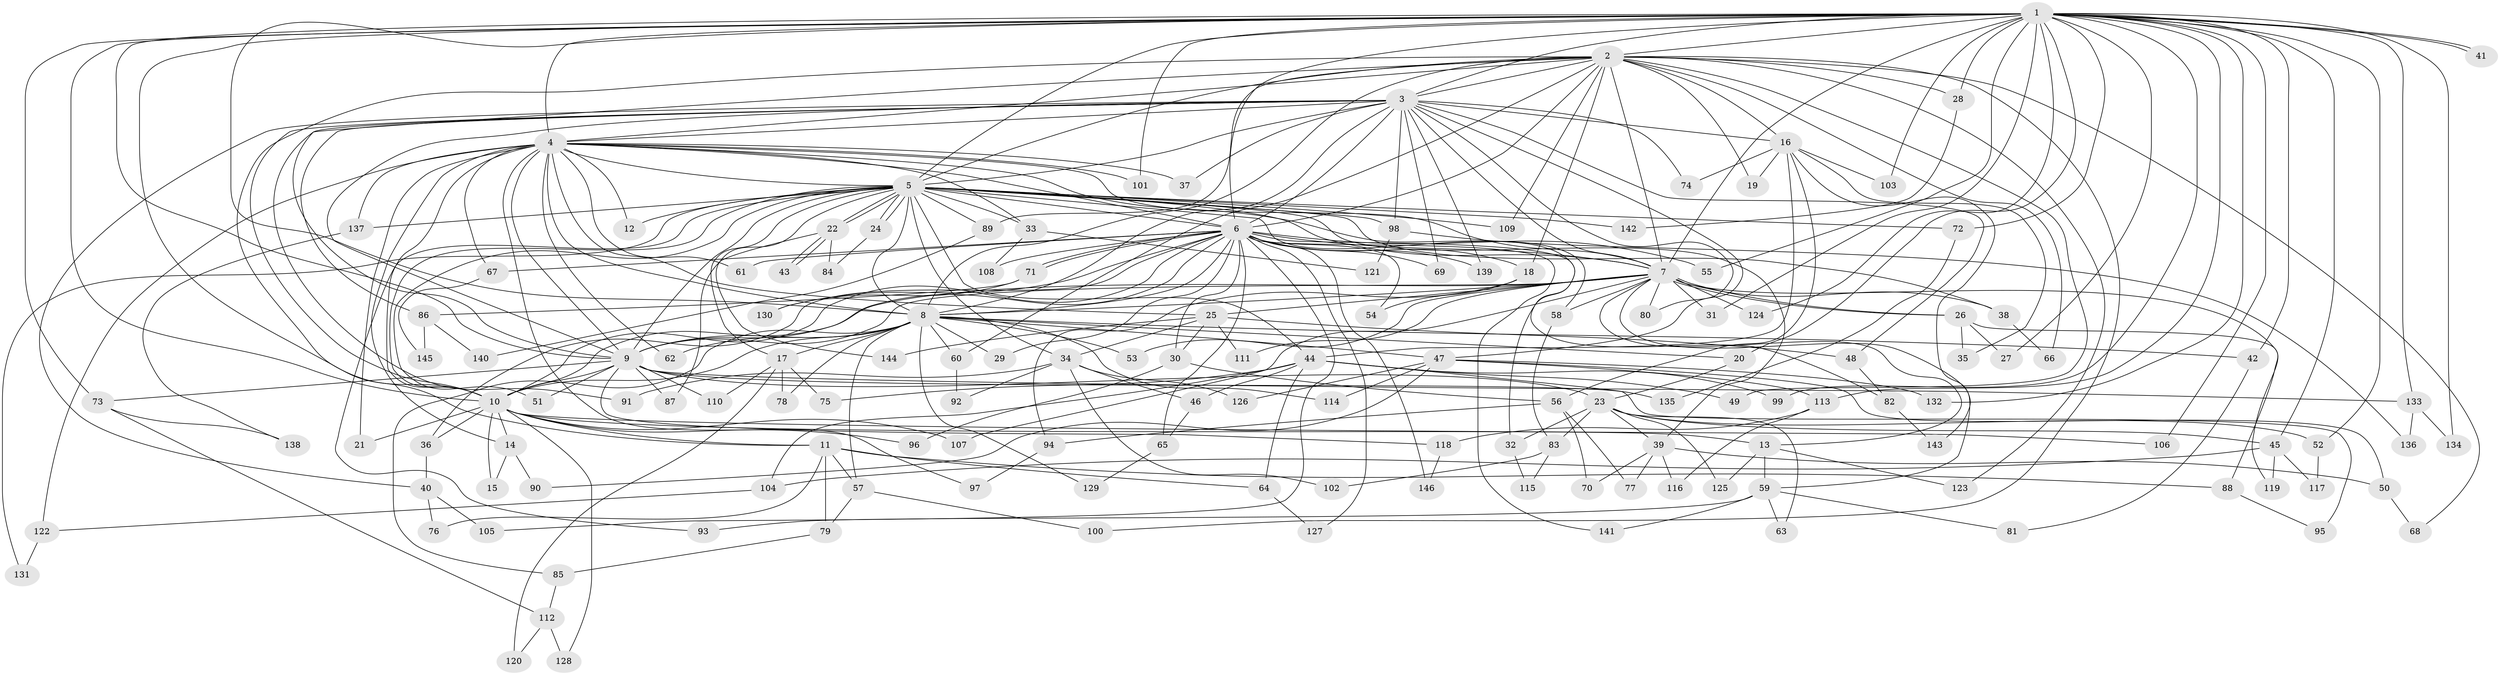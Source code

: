 // coarse degree distribution, {31: 0.009174311926605505, 20: 0.01834862385321101, 26: 0.027522935779816515, 18: 0.009174311926605505, 30: 0.009174311926605505, 16: 0.009174311926605505, 19: 0.009174311926605505, 8: 0.01834862385321101, 2: 0.47706422018348627, 5: 0.03669724770642202, 1: 0.01834862385321101, 6: 0.027522935779816515, 3: 0.21100917431192662, 4: 0.09174311926605505, 10: 0.01834862385321101, 7: 0.009174311926605505}
// Generated by graph-tools (version 1.1) at 2025/41/03/06/25 10:41:36]
// undirected, 146 vertices, 317 edges
graph export_dot {
graph [start="1"]
  node [color=gray90,style=filled];
  1;
  2;
  3;
  4;
  5;
  6;
  7;
  8;
  9;
  10;
  11;
  12;
  13;
  14;
  15;
  16;
  17;
  18;
  19;
  20;
  21;
  22;
  23;
  24;
  25;
  26;
  27;
  28;
  29;
  30;
  31;
  32;
  33;
  34;
  35;
  36;
  37;
  38;
  39;
  40;
  41;
  42;
  43;
  44;
  45;
  46;
  47;
  48;
  49;
  50;
  51;
  52;
  53;
  54;
  55;
  56;
  57;
  58;
  59;
  60;
  61;
  62;
  63;
  64;
  65;
  66;
  67;
  68;
  69;
  70;
  71;
  72;
  73;
  74;
  75;
  76;
  77;
  78;
  79;
  80;
  81;
  82;
  83;
  84;
  85;
  86;
  87;
  88;
  89;
  90;
  91;
  92;
  93;
  94;
  95;
  96;
  97;
  98;
  99;
  100;
  101;
  102;
  103;
  104;
  105;
  106;
  107;
  108;
  109;
  110;
  111;
  112;
  113;
  114;
  115;
  116;
  117;
  118;
  119;
  120;
  121;
  122;
  123;
  124;
  125;
  126;
  127;
  128;
  129;
  130;
  131;
  132;
  133;
  134;
  135;
  136;
  137;
  138;
  139;
  140;
  141;
  142;
  143;
  144;
  145;
  146;
  1 -- 2;
  1 -- 3;
  1 -- 4;
  1 -- 5;
  1 -- 6;
  1 -- 7;
  1 -- 8;
  1 -- 9;
  1 -- 10;
  1 -- 11;
  1 -- 20;
  1 -- 27;
  1 -- 28;
  1 -- 31;
  1 -- 41;
  1 -- 41;
  1 -- 42;
  1 -- 45;
  1 -- 52;
  1 -- 55;
  1 -- 72;
  1 -- 73;
  1 -- 99;
  1 -- 101;
  1 -- 103;
  1 -- 106;
  1 -- 113;
  1 -- 124;
  1 -- 132;
  1 -- 133;
  1 -- 134;
  2 -- 3;
  2 -- 4;
  2 -- 5;
  2 -- 6;
  2 -- 7;
  2 -- 8;
  2 -- 9;
  2 -- 10;
  2 -- 16;
  2 -- 18;
  2 -- 19;
  2 -- 28;
  2 -- 49;
  2 -- 60;
  2 -- 66;
  2 -- 68;
  2 -- 89;
  2 -- 100;
  2 -- 109;
  2 -- 123;
  3 -- 4;
  3 -- 5;
  3 -- 6;
  3 -- 7;
  3 -- 8;
  3 -- 9;
  3 -- 10;
  3 -- 16;
  3 -- 37;
  3 -- 40;
  3 -- 47;
  3 -- 48;
  3 -- 69;
  3 -- 74;
  3 -- 80;
  3 -- 86;
  3 -- 91;
  3 -- 98;
  3 -- 139;
  4 -- 5;
  4 -- 6;
  4 -- 7;
  4 -- 8;
  4 -- 9;
  4 -- 10;
  4 -- 12;
  4 -- 14;
  4 -- 21;
  4 -- 25;
  4 -- 33;
  4 -- 37;
  4 -- 58;
  4 -- 61;
  4 -- 62;
  4 -- 67;
  4 -- 97;
  4 -- 101;
  4 -- 122;
  4 -- 137;
  5 -- 6;
  5 -- 7;
  5 -- 8;
  5 -- 9;
  5 -- 10;
  5 -- 12;
  5 -- 17;
  5 -- 22;
  5 -- 22;
  5 -- 24;
  5 -- 24;
  5 -- 32;
  5 -- 33;
  5 -- 34;
  5 -- 38;
  5 -- 39;
  5 -- 44;
  5 -- 51;
  5 -- 72;
  5 -- 89;
  5 -- 93;
  5 -- 98;
  5 -- 109;
  5 -- 131;
  5 -- 137;
  5 -- 142;
  5 -- 144;
  6 -- 7;
  6 -- 8;
  6 -- 9;
  6 -- 10;
  6 -- 18;
  6 -- 29;
  6 -- 30;
  6 -- 36;
  6 -- 54;
  6 -- 55;
  6 -- 61;
  6 -- 65;
  6 -- 67;
  6 -- 69;
  6 -- 71;
  6 -- 71;
  6 -- 82;
  6 -- 105;
  6 -- 108;
  6 -- 127;
  6 -- 130;
  6 -- 139;
  6 -- 141;
  6 -- 146;
  7 -- 8;
  7 -- 9;
  7 -- 10;
  7 -- 13;
  7 -- 25;
  7 -- 26;
  7 -- 26;
  7 -- 31;
  7 -- 38;
  7 -- 53;
  7 -- 58;
  7 -- 59;
  7 -- 80;
  7 -- 88;
  7 -- 107;
  7 -- 111;
  7 -- 124;
  8 -- 9;
  8 -- 10;
  8 -- 17;
  8 -- 20;
  8 -- 29;
  8 -- 42;
  8 -- 47;
  8 -- 53;
  8 -- 57;
  8 -- 60;
  8 -- 62;
  8 -- 78;
  8 -- 85;
  8 -- 114;
  8 -- 129;
  9 -- 10;
  9 -- 23;
  9 -- 51;
  9 -- 73;
  9 -- 87;
  9 -- 110;
  9 -- 118;
  9 -- 133;
  9 -- 135;
  10 -- 11;
  10 -- 13;
  10 -- 14;
  10 -- 15;
  10 -- 21;
  10 -- 36;
  10 -- 96;
  10 -- 106;
  10 -- 107;
  10 -- 128;
  11 -- 57;
  11 -- 64;
  11 -- 76;
  11 -- 79;
  11 -- 88;
  13 -- 59;
  13 -- 123;
  13 -- 125;
  14 -- 15;
  14 -- 90;
  16 -- 19;
  16 -- 35;
  16 -- 44;
  16 -- 56;
  16 -- 74;
  16 -- 103;
  16 -- 143;
  17 -- 75;
  17 -- 78;
  17 -- 110;
  17 -- 120;
  18 -- 54;
  18 -- 94;
  20 -- 23;
  22 -- 43;
  22 -- 43;
  22 -- 84;
  22 -- 87;
  23 -- 32;
  23 -- 39;
  23 -- 45;
  23 -- 52;
  23 -- 63;
  23 -- 83;
  23 -- 125;
  24 -- 84;
  25 -- 30;
  25 -- 34;
  25 -- 48;
  25 -- 111;
  25 -- 144;
  26 -- 27;
  26 -- 35;
  26 -- 119;
  28 -- 142;
  30 -- 56;
  30 -- 96;
  32 -- 115;
  33 -- 108;
  33 -- 121;
  34 -- 46;
  34 -- 91;
  34 -- 92;
  34 -- 102;
  34 -- 126;
  36 -- 40;
  38 -- 66;
  39 -- 50;
  39 -- 70;
  39 -- 77;
  39 -- 116;
  40 -- 76;
  40 -- 105;
  42 -- 81;
  44 -- 46;
  44 -- 49;
  44 -- 64;
  44 -- 75;
  44 -- 95;
  44 -- 99;
  44 -- 104;
  45 -- 104;
  45 -- 117;
  45 -- 119;
  46 -- 65;
  47 -- 50;
  47 -- 90;
  47 -- 113;
  47 -- 114;
  47 -- 126;
  47 -- 132;
  48 -- 82;
  50 -- 68;
  52 -- 117;
  56 -- 70;
  56 -- 77;
  56 -- 94;
  57 -- 79;
  57 -- 100;
  58 -- 83;
  59 -- 63;
  59 -- 81;
  59 -- 93;
  59 -- 141;
  60 -- 92;
  64 -- 127;
  65 -- 129;
  67 -- 145;
  71 -- 86;
  71 -- 130;
  72 -- 135;
  73 -- 112;
  73 -- 138;
  79 -- 85;
  82 -- 143;
  83 -- 102;
  83 -- 115;
  85 -- 112;
  86 -- 140;
  86 -- 145;
  88 -- 95;
  89 -- 140;
  94 -- 97;
  98 -- 121;
  98 -- 136;
  104 -- 122;
  112 -- 120;
  112 -- 128;
  113 -- 116;
  113 -- 118;
  118 -- 146;
  122 -- 131;
  133 -- 134;
  133 -- 136;
  137 -- 138;
}
